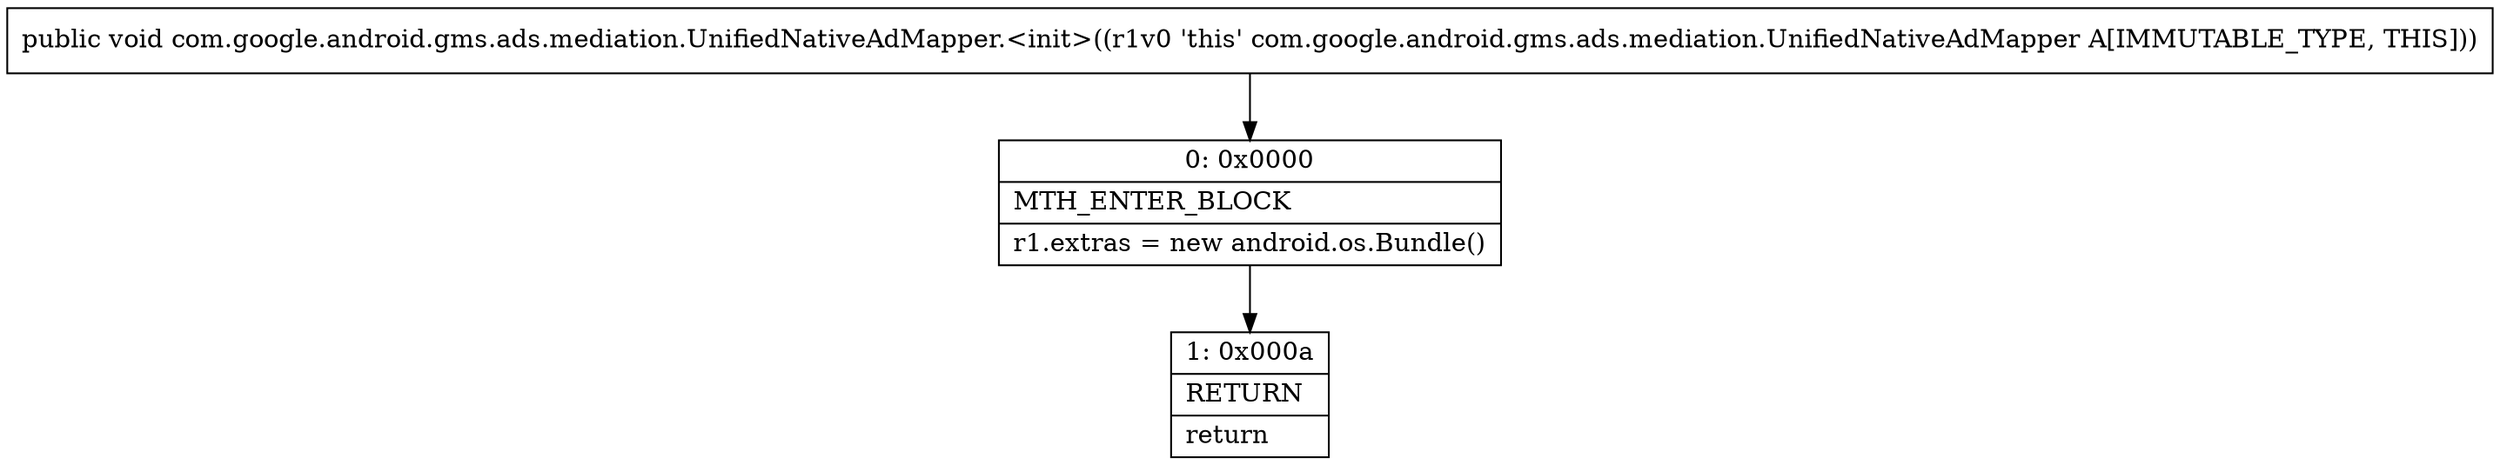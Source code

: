 digraph "CFG forcom.google.android.gms.ads.mediation.UnifiedNativeAdMapper.\<init\>()V" {
Node_0 [shape=record,label="{0\:\ 0x0000|MTH_ENTER_BLOCK\l|r1.extras = new android.os.Bundle()\l}"];
Node_1 [shape=record,label="{1\:\ 0x000a|RETURN\l|return\l}"];
MethodNode[shape=record,label="{public void com.google.android.gms.ads.mediation.UnifiedNativeAdMapper.\<init\>((r1v0 'this' com.google.android.gms.ads.mediation.UnifiedNativeAdMapper A[IMMUTABLE_TYPE, THIS])) }"];
MethodNode -> Node_0;
Node_0 -> Node_1;
}

